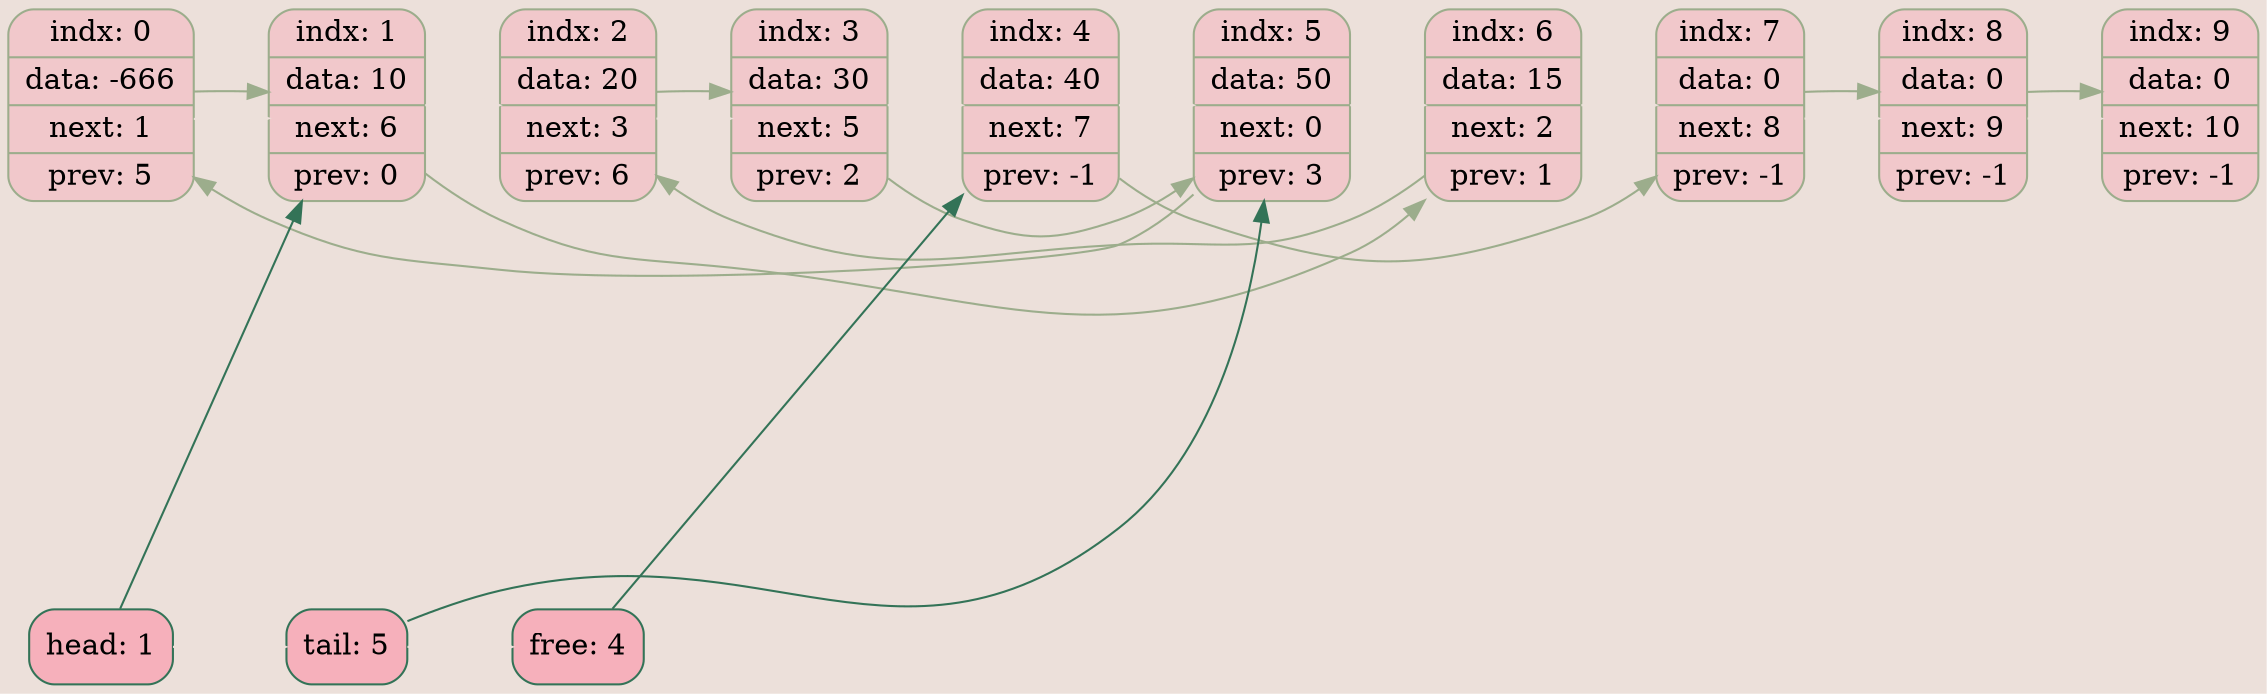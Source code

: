 digraph List{
	rankdir = LR;
	node [shape = record];
	edge[color = "#9CAD8C"];
	bgcolor = "#ECE0DA";
	0 [color = "#9CAD8C", shape = Mrecord, style = filled, fillcolor = "#F1C8CB", label = "indx: 0 | data: -666 | next: 1 | prev: 5"];
	1 [color = "#9CAD8C", shape = Mrecord, style = filled, fillcolor = "#F1C8CB", label = "indx: 1 | data: 10 | next: 6 | prev: 0"];
	2 [color = "#9CAD8C", shape = Mrecord, style = filled, fillcolor = "#F1C8CB", label = "indx: 2 | data: 20 | next: 3 | prev: 6"];
	3 [color = "#9CAD8C", shape = Mrecord, style = filled, fillcolor = "#F1C8CB", label = "indx: 3 | data: 30 | next: 5 | prev: 2"];
	4 [color = "#9CAD8C", shape = Mrecord, style = filled, fillcolor = "#F1C8CB", label = "indx: 4 | data: 40 | next: 7 | prev: -1"];
	5 [color = "#9CAD8C", shape = Mrecord, style = filled, fillcolor = "#F1C8CB", label = "indx: 5 | data: 50 | next: 0 | prev: 3"];
	6 [color = "#9CAD8C", shape = Mrecord, style = filled, fillcolor = "#F1C8CB", label = "indx: 6 | data: 15 | next: 2 | prev: 1"];
	7 [color = "#9CAD8C", shape = Mrecord, style = filled, fillcolor = "#F1C8CB", label = "indx: 7 | data: 0 | next: 8 | prev: -1"];
	8 [color = "#9CAD8C", shape = Mrecord, style = filled, fillcolor = "#F1C8CB", label = "indx: 8 | data: 0 | next: 9 | prev: -1"];
	9 [color = "#9CAD8C", shape = Mrecord, style = filled, fillcolor = "#F1C8CB", label = "indx: 9 | data: 0 | next: 10 | prev: -1"];

	0 -> 1 -> 2 -> 3 -> 4 -> 5 -> 6 -> 7 -> 8 -> 9 [weight = 100, color = "#ECE0DA"];
	0 -> 1 [constraint = false];
	1 -> 6 [constraint = false];
	6 -> 2 [constraint = false];
	2 -> 3 [constraint = false];
	3 -> 5 [constraint = false];
	5 -> 0 [constraint = false];

	4 -> 7 [constraint = false];
	7 -> 8 [constraint = false];
	8 -> 9 [constraint = false];

	head [color = "#337357", shape = Mrecord, style = filled, fillcolor = "#F6B0BB", label = "head: 1"];
	tail [color = "#337357", shape = Mrecord, style = filled, fillcolor = "#F6B0BB", label = "tail: 5"];
	free [color = "#337357", shape = Mrecord, style = filled, fillcolor = "#F6B0BB", label = "free: 4"];
	head -> tail -> free [weight = 100, color = "#ECE0DA"];
	head -> 1 [color = "#337357", constraint = false];
	tail -> 5 [color = "#337357", constraint = false];
	free -> 4 [color = "#337357", constraint = false];
}
